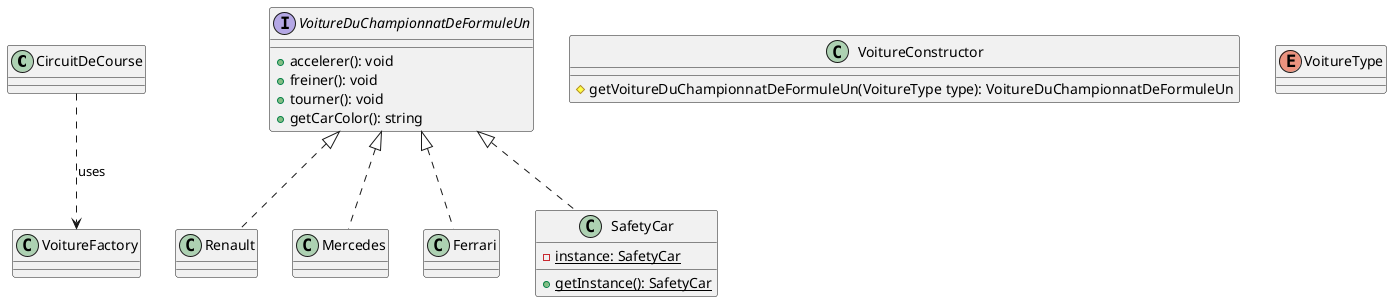 @startuml

class CircuitDeCourse
interface VoitureDuChampionnatDeFormuleUn {
     + accelerer(): void
     + freiner(): void
     + tourner(): void
     + getCarColor(): string
}
class Renault
class Mercedes
class Ferrari
class VoitureConstructor {
     # getVoitureDuChampionnatDeFormuleUn(VoitureType type): VoitureDuChampionnatDeFormuleUn
}
enum VoitureType

class SafetyCar {
    {static} - instance: SafetyCar
    {static} + getInstance(): SafetyCar
}
VoitureDuChampionnatDeFormuleUn <|.. SafetyCar
VoitureDuChampionnatDeFormuleUn <|.. Renault
VoitureDuChampionnatDeFormuleUn <|.. Mercedes
VoitureDuChampionnatDeFormuleUn <|.. Ferrari

CircuitDeCourse ..> VoitureFactory : uses

@enduml